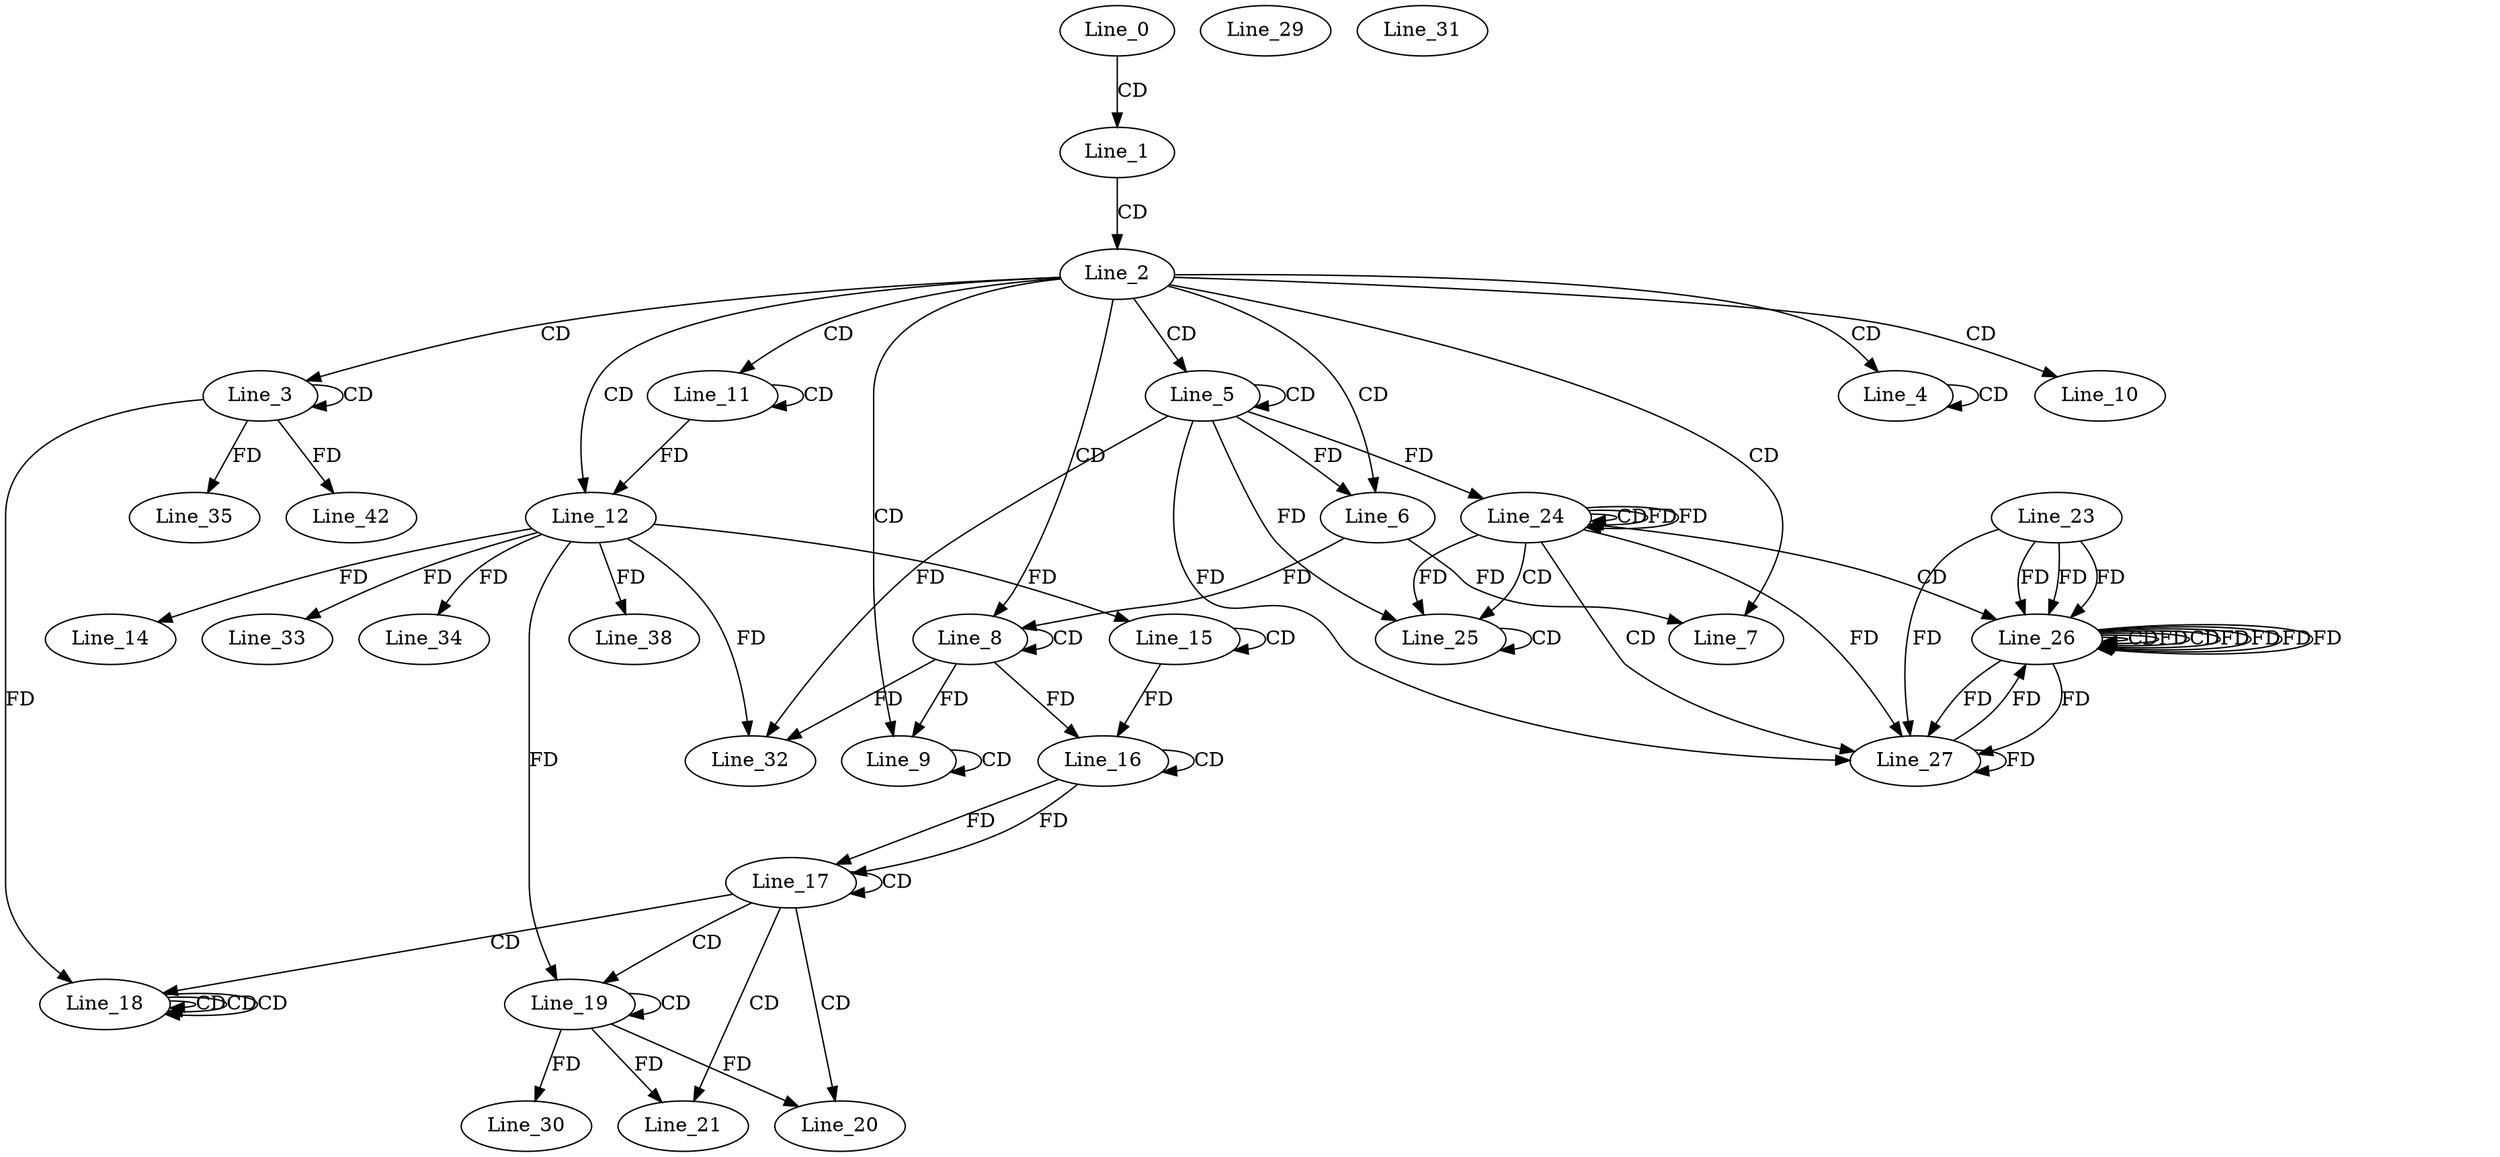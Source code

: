 digraph G {
  Line_0;
  Line_1;
  Line_2;
  Line_3;
  Line_3;
  Line_4;
  Line_4;
  Line_5;
  Line_5;
  Line_6;
  Line_6;
  Line_7;
  Line_8;
  Line_8;
  Line_9;
  Line_9;
  Line_10;
  Line_11;
  Line_11;
  Line_12;
  Line_12;
  Line_14;
  Line_15;
  Line_15;
  Line_16;
  Line_16;
  Line_17;
  Line_17;
  Line_18;
  Line_18;
  Line_18;
  Line_18;
  Line_19;
  Line_19;
  Line_20;
  Line_21;
  Line_24;
  Line_24;
  Line_24;
  Line_24;
  Line_25;
  Line_25;
  Line_25;
  Line_26;
  Line_23;
  Line_26;
  Line_26;
  Line_27;
  Line_27;
  Line_27;
  Line_29;
  Line_30;
  Line_31;
  Line_32;
  Line_33;
  Line_34;
  Line_35;
  Line_38;
  Line_42;
  Line_0 -> Line_1 [ label="CD" ];
  Line_1 -> Line_2 [ label="CD" ];
  Line_2 -> Line_3 [ label="CD" ];
  Line_3 -> Line_3 [ label="CD" ];
  Line_2 -> Line_4 [ label="CD" ];
  Line_4 -> Line_4 [ label="CD" ];
  Line_2 -> Line_5 [ label="CD" ];
  Line_5 -> Line_5 [ label="CD" ];
  Line_2 -> Line_6 [ label="CD" ];
  Line_5 -> Line_6 [ label="FD" ];
  Line_2 -> Line_7 [ label="CD" ];
  Line_6 -> Line_7 [ label="FD" ];
  Line_2 -> Line_8 [ label="CD" ];
  Line_8 -> Line_8 [ label="CD" ];
  Line_6 -> Line_8 [ label="FD" ];
  Line_2 -> Line_9 [ label="CD" ];
  Line_8 -> Line_9 [ label="FD" ];
  Line_9 -> Line_9 [ label="CD" ];
  Line_2 -> Line_10 [ label="CD" ];
  Line_2 -> Line_11 [ label="CD" ];
  Line_11 -> Line_11 [ label="CD" ];
  Line_2 -> Line_12 [ label="CD" ];
  Line_11 -> Line_12 [ label="FD" ];
  Line_12 -> Line_14 [ label="FD" ];
  Line_15 -> Line_15 [ label="CD" ];
  Line_12 -> Line_15 [ label="FD" ];
  Line_16 -> Line_16 [ label="CD" ];
  Line_15 -> Line_16 [ label="FD" ];
  Line_8 -> Line_16 [ label="FD" ];
  Line_16 -> Line_17 [ label="FD" ];
  Line_17 -> Line_17 [ label="CD" ];
  Line_16 -> Line_17 [ label="FD" ];
  Line_17 -> Line_18 [ label="CD" ];
  Line_18 -> Line_18 [ label="CD" ];
  Line_18 -> Line_18 [ label="CD" ];
  Line_3 -> Line_18 [ label="FD" ];
  Line_18 -> Line_18 [ label="CD" ];
  Line_17 -> Line_19 [ label="CD" ];
  Line_19 -> Line_19 [ label="CD" ];
  Line_12 -> Line_19 [ label="FD" ];
  Line_17 -> Line_20 [ label="CD" ];
  Line_19 -> Line_20 [ label="FD" ];
  Line_17 -> Line_21 [ label="CD" ];
  Line_19 -> Line_21 [ label="FD" ];
  Line_24 -> Line_24 [ label="CD" ];
  Line_5 -> Line_24 [ label="FD" ];
  Line_24 -> Line_24 [ label="FD" ];
  Line_24 -> Line_25 [ label="CD" ];
  Line_25 -> Line_25 [ label="CD" ];
  Line_5 -> Line_25 [ label="FD" ];
  Line_24 -> Line_25 [ label="FD" ];
  Line_24 -> Line_26 [ label="CD" ];
  Line_23 -> Line_26 [ label="FD" ];
  Line_26 -> Line_26 [ label="CD" ];
  Line_26 -> Line_26 [ label="FD" ];
  Line_23 -> Line_26 [ label="FD" ];
  Line_26 -> Line_26 [ label="CD" ];
  Line_26 -> Line_26 [ label="FD" ];
  Line_26 -> Line_26 [ label="FD" ];
  Line_23 -> Line_26 [ label="FD" ];
  Line_24 -> Line_27 [ label="CD" ];
  Line_26 -> Line_27 [ label="FD" ];
  Line_26 -> Line_27 [ label="FD" ];
  Line_27 -> Line_27 [ label="FD" ];
  Line_23 -> Line_27 [ label="FD" ];
  Line_5 -> Line_27 [ label="FD" ];
  Line_24 -> Line_27 [ label="FD" ];
  Line_19 -> Line_30 [ label="FD" ];
  Line_5 -> Line_32 [ label="FD" ];
  Line_12 -> Line_32 [ label="FD" ];
  Line_8 -> Line_32 [ label="FD" ];
  Line_12 -> Line_33 [ label="FD" ];
  Line_12 -> Line_34 [ label="FD" ];
  Line_3 -> Line_35 [ label="FD" ];
  Line_12 -> Line_38 [ label="FD" ];
  Line_3 -> Line_42 [ label="FD" ];
  Line_24 -> Line_24 [ label="FD" ];
  Line_26 -> Line_26 [ label="FD" ];
  Line_26 -> Line_26 [ label="FD" ];
  Line_27 -> Line_26 [ label="FD" ];
}
